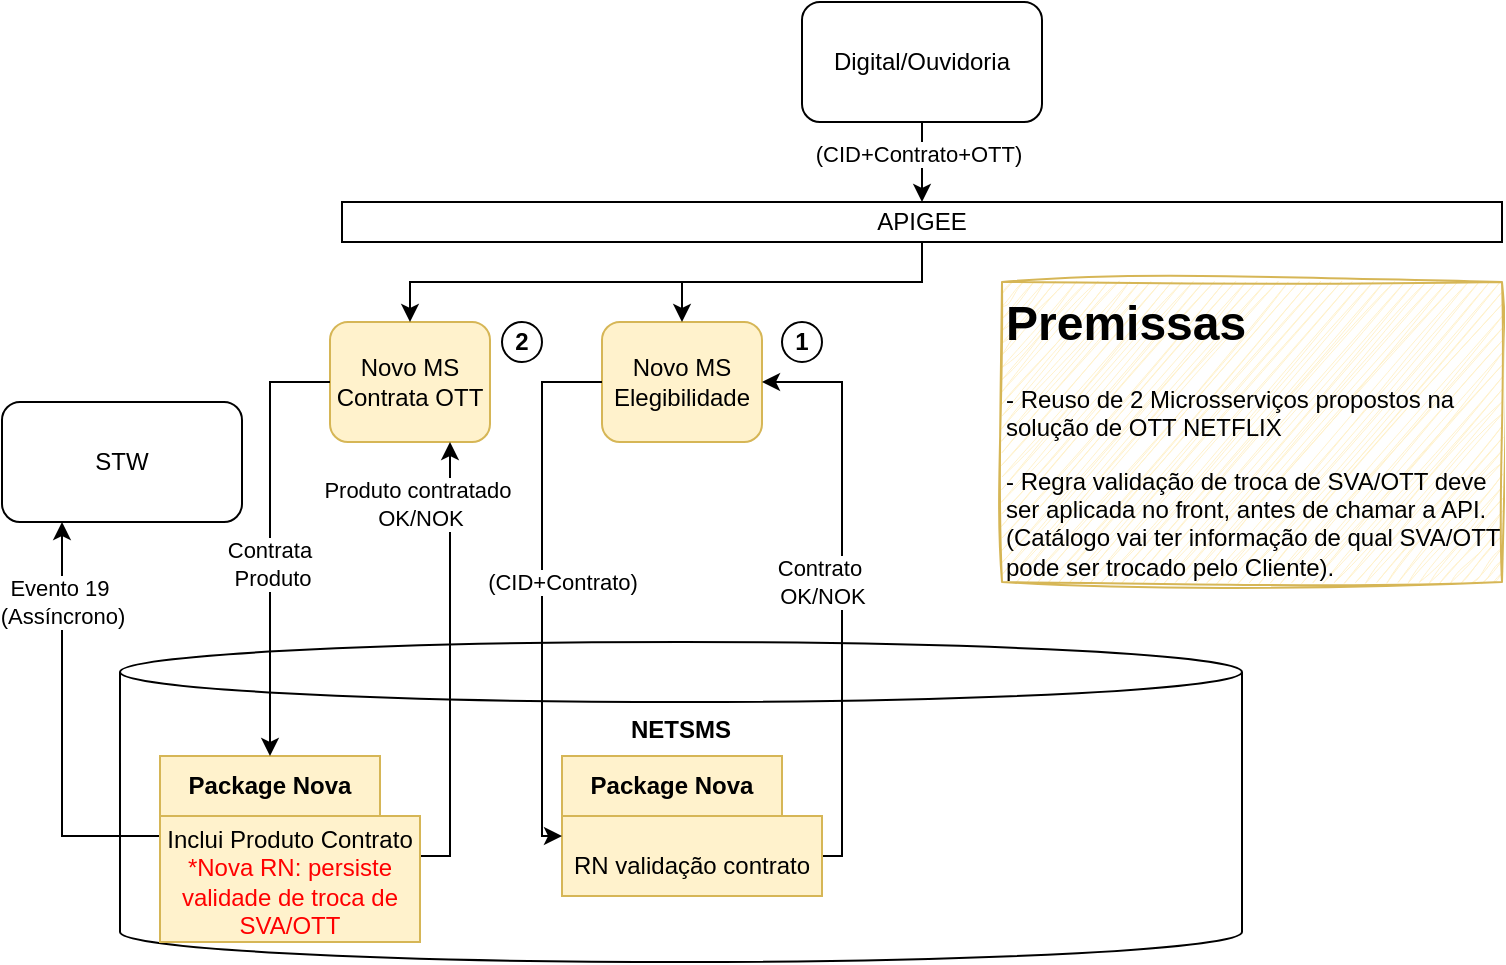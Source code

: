 <mxfile version="27.0.8" pages="5">
  <diagram name="Bundle Flexível" id="kXkVYsWf9OJHEGPrg3_8">
    <mxGraphModel dx="1050" dy="522" grid="1" gridSize="10" guides="1" tooltips="1" connect="1" arrows="1" fold="1" page="1" pageScale="1" pageWidth="827" pageHeight="1169" math="0" shadow="0">
      <root>
        <mxCell id="0" />
        <mxCell id="1" parent="0" />
        <mxCell id="wwhrSut1Y8ac9y-j0grS-16" style="edgeStyle=orthogonalEdgeStyle;rounded=0;orthogonalLoop=1;jettySize=auto;html=1;entryX=0.5;entryY=0;entryDx=0;entryDy=0;" parent="1" source="wwhrSut1Y8ac9y-j0grS-4" target="wwhrSut1Y8ac9y-j0grS-15" edge="1">
          <mxGeometry relative="1" as="geometry" />
        </mxCell>
        <mxCell id="vX29ukWN0PYe6CE-qSUL-2" value="(CID+Contrato+OTT)" style="edgeLabel;html=1;align=center;verticalAlign=middle;resizable=0;points=[];" parent="wwhrSut1Y8ac9y-j0grS-16" vertex="1" connectable="0">
          <mxGeometry x="-0.21" y="-2" relative="1" as="geometry">
            <mxPoint as="offset" />
          </mxGeometry>
        </mxCell>
        <mxCell id="wwhrSut1Y8ac9y-j0grS-4" value="Digital/Ouvidoria" style="rounded=1;whiteSpace=wrap;html=1;" parent="1" vertex="1">
          <mxGeometry x="420" y="20" width="120" height="60" as="geometry" />
        </mxCell>
        <mxCell id="wwhrSut1Y8ac9y-j0grS-10" value="Novo MS Contrata OTT" style="rounded=1;whiteSpace=wrap;html=1;fillColor=#fff2cc;strokeColor=#d6b656;" parent="1" vertex="1">
          <mxGeometry x="184" y="180" width="80" height="60" as="geometry" />
        </mxCell>
        <mxCell id="wwhrSut1Y8ac9y-j0grS-11" value="Novo MS Elegibilidade" style="rounded=1;whiteSpace=wrap;html=1;fillColor=#fff2cc;strokeColor=#d6b656;" parent="1" vertex="1">
          <mxGeometry x="320" y="180" width="80" height="60" as="geometry" />
        </mxCell>
        <mxCell id="wwhrSut1Y8ac9y-j0grS-17" style="edgeStyle=orthogonalEdgeStyle;rounded=0;orthogonalLoop=1;jettySize=auto;html=1;entryX=0.5;entryY=0;entryDx=0;entryDy=0;" parent="1" source="wwhrSut1Y8ac9y-j0grS-15" target="wwhrSut1Y8ac9y-j0grS-10" edge="1">
          <mxGeometry relative="1" as="geometry" />
        </mxCell>
        <mxCell id="wwhrSut1Y8ac9y-j0grS-18" style="edgeStyle=orthogonalEdgeStyle;rounded=0;orthogonalLoop=1;jettySize=auto;html=1;entryX=0.5;entryY=0;entryDx=0;entryDy=0;" parent="1" source="wwhrSut1Y8ac9y-j0grS-15" target="wwhrSut1Y8ac9y-j0grS-11" edge="1">
          <mxGeometry relative="1" as="geometry" />
        </mxCell>
        <mxCell id="wwhrSut1Y8ac9y-j0grS-15" value="APIGEE" style="rounded=0;whiteSpace=wrap;html=1;" parent="1" vertex="1">
          <mxGeometry x="190" y="120" width="580" height="20" as="geometry" />
        </mxCell>
        <mxCell id="wwhrSut1Y8ac9y-j0grS-21" value="&lt;b&gt;NETSMS&lt;/b&gt;" style="shape=cylinder3;whiteSpace=wrap;html=1;boundedLbl=1;backgroundOutline=1;size=15;align=center;verticalAlign=top;" parent="1" vertex="1">
          <mxGeometry x="79" y="340" width="561" height="160" as="geometry" />
        </mxCell>
        <mxCell id="wwhrSut1Y8ac9y-j0grS-29" style="edgeStyle=orthogonalEdgeStyle;rounded=0;orthogonalLoop=1;jettySize=auto;html=1;entryX=0.25;entryY=1;entryDx=0;entryDy=0;exitX=0;exitY=0;exitDx=0;exitDy=40;exitPerimeter=0;" parent="1" source="wwhrSut1Y8ac9y-j0grS-22" target="wwhrSut1Y8ac9y-j0grS-28" edge="1">
          <mxGeometry relative="1" as="geometry" />
        </mxCell>
        <mxCell id="wwhrSut1Y8ac9y-j0grS-30" value="Evento 19&amp;nbsp;&lt;div&gt;(Assíncrono)&lt;/div&gt;" style="edgeLabel;html=1;align=center;verticalAlign=middle;resizable=0;points=[];" parent="wwhrSut1Y8ac9y-j0grS-29" vertex="1" connectable="0">
          <mxGeometry x="0.159" relative="1" as="geometry">
            <mxPoint y="-47" as="offset" />
          </mxGeometry>
        </mxCell>
        <mxCell id="wwhrSut1Y8ac9y-j0grS-33" style="edgeStyle=orthogonalEdgeStyle;rounded=0;orthogonalLoop=1;jettySize=auto;html=1;entryX=0.75;entryY=1;entryDx=0;entryDy=0;exitX=0;exitY=0;exitDx=130;exitDy=50;exitPerimeter=0;" parent="1" source="wwhrSut1Y8ac9y-j0grS-22" target="wwhrSut1Y8ac9y-j0grS-10" edge="1">
          <mxGeometry relative="1" as="geometry">
            <Array as="points">
              <mxPoint x="244" y="447" />
            </Array>
          </mxGeometry>
        </mxCell>
        <mxCell id="wwhrSut1Y8ac9y-j0grS-34" value="Produto contratado&amp;nbsp;&lt;div&gt;OK/NOK&lt;/div&gt;" style="edgeLabel;html=1;align=center;verticalAlign=middle;resizable=0;points=[];" parent="wwhrSut1Y8ac9y-j0grS-33" vertex="1" connectable="0">
          <mxGeometry x="0.581" y="3" relative="1" as="geometry">
            <mxPoint x="-12" y="-16" as="offset" />
          </mxGeometry>
        </mxCell>
        <mxCell id="wwhrSut1Y8ac9y-j0grS-22" value="Package Nova" style="shape=folder;fontStyle=1;tabWidth=110;tabHeight=30;tabPosition=left;html=1;boundedLbl=1;labelInHeader=1;container=1;collapsible=0;whiteSpace=wrap;verticalAlign=middle;fillColor=#fff2cc;strokeColor=#d6b656;" parent="1" vertex="1">
          <mxGeometry x="99" y="397" width="130" height="93" as="geometry" />
        </mxCell>
        <mxCell id="wwhrSut1Y8ac9y-j0grS-23" value="Inclui Produto Contrato&lt;div&gt;&lt;font style=&quot;color: rgb(255, 0, 0);&quot;&gt;*Nova RN: persiste validade de troca de SVA/OTT&lt;/font&gt;&lt;/div&gt;" style="html=1;strokeColor=none;resizeWidth=1;resizeHeight=1;fillColor=none;part=1;connectable=0;allowArrows=0;deletable=0;whiteSpace=wrap;" parent="wwhrSut1Y8ac9y-j0grS-22" vertex="1">
          <mxGeometry width="130" height="65.1" relative="1" as="geometry">
            <mxPoint y="30" as="offset" />
          </mxGeometry>
        </mxCell>
        <mxCell id="wwhrSut1Y8ac9y-j0grS-37" style="edgeStyle=orthogonalEdgeStyle;rounded=0;orthogonalLoop=1;jettySize=auto;html=1;entryX=1;entryY=0.5;entryDx=0;entryDy=0;exitX=0;exitY=0;exitDx=130;exitDy=50;exitPerimeter=0;" parent="1" source="wwhrSut1Y8ac9y-j0grS-24" target="wwhrSut1Y8ac9y-j0grS-11" edge="1">
          <mxGeometry relative="1" as="geometry">
            <Array as="points">
              <mxPoint x="440" y="447" />
              <mxPoint x="440" y="210" />
            </Array>
          </mxGeometry>
        </mxCell>
        <mxCell id="wwhrSut1Y8ac9y-j0grS-38" value="Contrato&amp;nbsp;&lt;div&gt;OK/NOK&lt;/div&gt;" style="edgeLabel;html=1;align=center;verticalAlign=middle;resizable=0;points=[];" parent="wwhrSut1Y8ac9y-j0grS-37" vertex="1" connectable="0">
          <mxGeometry x="0.216" y="2" relative="1" as="geometry">
            <mxPoint x="-8" y="27" as="offset" />
          </mxGeometry>
        </mxCell>
        <mxCell id="wwhrSut1Y8ac9y-j0grS-24" value="Package Nova" style="shape=folder;fontStyle=1;tabWidth=110;tabHeight=30;tabPosition=left;html=1;boundedLbl=1;labelInHeader=1;container=1;collapsible=0;whiteSpace=wrap;verticalAlign=middle;fillColor=#fff2cc;strokeColor=#d6b656;" parent="1" vertex="1">
          <mxGeometry x="300" y="397" width="130" height="70" as="geometry" />
        </mxCell>
        <mxCell id="wwhrSut1Y8ac9y-j0grS-25" value="RN validação contrato" style="html=1;strokeColor=none;resizeWidth=1;resizeHeight=1;fillColor=none;part=1;connectable=0;allowArrows=0;deletable=0;whiteSpace=wrap;" parent="wwhrSut1Y8ac9y-j0grS-24" vertex="1">
          <mxGeometry width="130" height="49" relative="1" as="geometry">
            <mxPoint y="30" as="offset" />
          </mxGeometry>
        </mxCell>
        <mxCell id="wwhrSut1Y8ac9y-j0grS-28" value="STW" style="rounded=1;whiteSpace=wrap;html=1;" parent="1" vertex="1">
          <mxGeometry x="20" y="220" width="120" height="60" as="geometry" />
        </mxCell>
        <mxCell id="wwhrSut1Y8ac9y-j0grS-31" style="edgeStyle=orthogonalEdgeStyle;rounded=0;orthogonalLoop=1;jettySize=auto;html=1;entryX=0;entryY=0;entryDx=55;entryDy=0;entryPerimeter=0;" parent="1" source="wwhrSut1Y8ac9y-j0grS-10" target="wwhrSut1Y8ac9y-j0grS-22" edge="1">
          <mxGeometry relative="1" as="geometry">
            <Array as="points">
              <mxPoint x="154" y="210" />
            </Array>
          </mxGeometry>
        </mxCell>
        <mxCell id="wwhrSut1Y8ac9y-j0grS-32" value="Contrata&amp;nbsp;&lt;div&gt;Produto&lt;/div&gt;" style="edgeLabel;html=1;align=center;verticalAlign=middle;resizable=0;points=[];" parent="wwhrSut1Y8ac9y-j0grS-31" vertex="1" connectable="0">
          <mxGeometry x="-0.011" y="1" relative="1" as="geometry">
            <mxPoint y="13" as="offset" />
          </mxGeometry>
        </mxCell>
        <mxCell id="wwhrSut1Y8ac9y-j0grS-35" style="edgeStyle=orthogonalEdgeStyle;rounded=0;orthogonalLoop=1;jettySize=auto;html=1;exitX=0;exitY=0.5;exitDx=0;exitDy=0;entryX=0;entryY=0;entryDx=0;entryDy=40;entryPerimeter=0;" parent="1" source="wwhrSut1Y8ac9y-j0grS-11" target="wwhrSut1Y8ac9y-j0grS-24" edge="1">
          <mxGeometry relative="1" as="geometry">
            <mxPoint x="360" y="440" as="targetPoint" />
            <Array as="points">
              <mxPoint x="290" y="210" />
              <mxPoint x="290" y="437" />
            </Array>
          </mxGeometry>
        </mxCell>
        <mxCell id="wwhrSut1Y8ac9y-j0grS-36" value="&lt;div&gt;(CID+Contrato)&lt;/div&gt;" style="edgeLabel;html=1;align=center;verticalAlign=middle;resizable=0;points=[];" parent="wwhrSut1Y8ac9y-j0grS-35" vertex="1" connectable="0">
          <mxGeometry x="-0.005" y="5" relative="1" as="geometry">
            <mxPoint x="5" y="-3" as="offset" />
          </mxGeometry>
        </mxCell>
        <mxCell id="wwhrSut1Y8ac9y-j0grS-51" value="1" style="ellipse;whiteSpace=wrap;html=1;aspect=fixed;fontStyle=1" parent="1" vertex="1">
          <mxGeometry x="410" y="180" width="20" height="20" as="geometry" />
        </mxCell>
        <mxCell id="wwhrSut1Y8ac9y-j0grS-53" value="2" style="ellipse;whiteSpace=wrap;html=1;aspect=fixed;fontStyle=1" parent="1" vertex="1">
          <mxGeometry x="270" y="180" width="20" height="20" as="geometry" />
        </mxCell>
        <mxCell id="vX29ukWN0PYe6CE-qSUL-1" value="&lt;h1 style=&quot;margin-top: 0px;&quot;&gt;Premissas&lt;/h1&gt;&lt;p&gt;- Reuso de 2 Microsserviços propostos na solução de OTT NETFLIX&lt;/p&gt;&lt;p&gt;- Regra validação de troca de SVA/OTT deve ser aplicada no front, antes de chamar a API.(Catálogo vai ter informação de qual SVA/OTT pode ser trocado pelo Cliente).&lt;/p&gt;" style="text;html=1;whiteSpace=wrap;overflow=hidden;rounded=0;strokeColor=#d6b656;fillColor=#fff2cc;sketch=1;curveFitting=1;jiggle=2;" parent="1" vertex="1">
          <mxGeometry x="520" y="160" width="250" height="150" as="geometry" />
        </mxCell>
      </root>
    </mxGraphModel>
  </diagram>
  <diagram id="VxzHsnYchzPlDSUpDS2J" name="v2">
    <mxGraphModel dx="1050" dy="522" grid="1" gridSize="10" guides="1" tooltips="1" connect="1" arrows="1" fold="1" page="1" pageScale="1" pageWidth="827" pageHeight="1169" math="0" shadow="0">
      <root>
        <mxCell id="0" />
        <mxCell id="1" parent="0" />
        <mxCell id="4kUn2K6fRLzkgsQiHmRe-1" style="edgeStyle=orthogonalEdgeStyle;rounded=0;orthogonalLoop=1;jettySize=auto;html=1;entryX=0.5;entryY=0;entryDx=0;entryDy=0;" edge="1" parent="1" source="4kUn2K6fRLzkgsQiHmRe-3" target="4kUn2K6fRLzkgsQiHmRe-8">
          <mxGeometry relative="1" as="geometry" />
        </mxCell>
        <mxCell id="4kUn2K6fRLzkgsQiHmRe-2" value="payload nova API&amp;nbsp;&lt;div&gt;Venda Base Solar&lt;/div&gt;" style="edgeLabel;html=1;align=center;verticalAlign=middle;resizable=0;points=[];" vertex="1" connectable="0" parent="4kUn2K6fRLzkgsQiHmRe-1">
          <mxGeometry x="-0.21" y="-2" relative="1" as="geometry">
            <mxPoint as="offset" />
          </mxGeometry>
        </mxCell>
        <mxCell id="4kUn2K6fRLzkgsQiHmRe-3" value="OM (SOLAR)" style="rounded=1;whiteSpace=wrap;html=1;" vertex="1" parent="1">
          <mxGeometry x="354" y="20" width="120" height="60" as="geometry" />
        </mxCell>
        <mxCell id="4kUn2K6fRLzkgsQiHmRe-5" value="MS VENDA BASE SOLAR" style="rounded=1;whiteSpace=wrap;html=1;fillColor=#fff2cc;strokeColor=#d6b656;" vertex="1" parent="1">
          <mxGeometry x="374" y="180" width="80" height="60" as="geometry" />
        </mxCell>
        <mxCell id="4kUn2K6fRLzkgsQiHmRe-7" style="edgeStyle=orthogonalEdgeStyle;rounded=0;orthogonalLoop=1;jettySize=auto;html=1;entryX=0.5;entryY=0;entryDx=0;entryDy=0;" edge="1" parent="1" source="4kUn2K6fRLzkgsQiHmRe-8" target="4kUn2K6fRLzkgsQiHmRe-5">
          <mxGeometry relative="1" as="geometry" />
        </mxCell>
        <mxCell id="4kUn2K6fRLzkgsQiHmRe-8" value="APIGEE" style="rounded=0;whiteSpace=wrap;html=1;" vertex="1" parent="1">
          <mxGeometry x="359" y="140" width="110" height="20" as="geometry" />
        </mxCell>
        <mxCell id="4kUn2K6fRLzkgsQiHmRe-32" style="edgeStyle=orthogonalEdgeStyle;rounded=0;orthogonalLoop=1;jettySize=auto;html=1;entryX=0.5;entryY=1;entryDx=0;entryDy=0;exitX=0.657;exitY=-0.008;exitDx=0;exitDy=0;exitPerimeter=0;" edge="1" parent="1" source="4kUn2K6fRLzkgsQiHmRe-9" target="4kUn2K6fRLzkgsQiHmRe-5">
          <mxGeometry relative="1" as="geometry" />
        </mxCell>
        <mxCell id="4kUn2K6fRLzkgsQiHmRe-33" value="Confirmação/Erro" style="edgeLabel;html=1;align=center;verticalAlign=middle;resizable=0;points=[];" vertex="1" connectable="0" parent="4kUn2K6fRLzkgsQiHmRe-32">
          <mxGeometry x="-0.232" y="2" relative="1" as="geometry">
            <mxPoint x="-19" y="22" as="offset" />
          </mxGeometry>
        </mxCell>
        <mxCell id="4kUn2K6fRLzkgsQiHmRe-9" value="&lt;b&gt;NETSMS (7 bases)&lt;/b&gt;" style="shape=cylinder3;whiteSpace=wrap;html=1;boundedLbl=1;backgroundOutline=1;size=15;align=center;verticalAlign=top;" vertex="1" parent="1">
          <mxGeometry x="50" y="320" width="440" height="80" as="geometry" />
        </mxCell>
        <mxCell id="4kUn2K6fRLzkgsQiHmRe-27" value="&lt;h1 style=&quot;margin-top: 0px;&quot;&gt;Premissas&lt;/h1&gt;&lt;p&gt;- Alteração somente em jornada Venda base Solar (Reuso de API Venda Base);&lt;/p&gt;&lt;p&gt;- OM terá regra de quais SVAs/OTTs podem ser substituídos;&lt;/p&gt;&lt;p&gt;- API deve persistir essa substituição numa matriz (nova tabela) do FEPP replicada na base NETSMS;&lt;/p&gt;&lt;p&gt;- Registrar alteração/substituição nas ocorrências do contrato;&lt;/p&gt;&lt;p&gt;- Avaliar necessidade de nova solic STW;&lt;/p&gt;&lt;p&gt;- Avaliar impactos em JOBs, consultas, proc, etc, que utilizam estrutura de produto SVA/OTT;&lt;/p&gt;&lt;p&gt;&lt;br&gt;&lt;/p&gt;" style="text;html=1;whiteSpace=wrap;overflow=hidden;rounded=0;strokeColor=#d6b656;fillColor=#fff2cc;sketch=1;curveFitting=1;jiggle=2;" vertex="1" parent="1">
          <mxGeometry x="510" y="30" width="310" height="290" as="geometry" />
        </mxCell>
        <mxCell id="4kUn2K6fRLzkgsQiHmRe-29" style="edgeStyle=orthogonalEdgeStyle;rounded=0;orthogonalLoop=1;jettySize=auto;html=1;entryX=0;entryY=0.5;entryDx=0;entryDy=0;" edge="1" parent="1" source="4kUn2K6fRLzkgsQiHmRe-28" target="4kUn2K6fRLzkgsQiHmRe-3">
          <mxGeometry relative="1" as="geometry" />
        </mxCell>
        <mxCell id="4kUn2K6fRLzkgsQiHmRe-28" value="Ouvidoria, Claro Store, outros" style="rounded=1;whiteSpace=wrap;html=1;" vertex="1" parent="1">
          <mxGeometry x="20" y="20" width="120" height="60" as="geometry" />
        </mxCell>
        <mxCell id="4kUn2K6fRLzkgsQiHmRe-30" style="edgeStyle=orthogonalEdgeStyle;rounded=0;orthogonalLoop=1;jettySize=auto;html=1;entryX=0.5;entryY=0;entryDx=0;entryDy=0;entryPerimeter=0;exitX=0;exitY=0.5;exitDx=0;exitDy=0;" edge="1" parent="1" source="4kUn2K6fRLzkgsQiHmRe-5" target="4kUn2K6fRLzkgsQiHmRe-9">
          <mxGeometry relative="1" as="geometry">
            <Array as="points">
              <mxPoint x="270" y="210" />
            </Array>
          </mxGeometry>
        </mxCell>
        <mxCell id="4kUn2K6fRLzkgsQiHmRe-31" value="Substituição de SVA/OTT" style="edgeLabel;html=1;align=center;verticalAlign=middle;resizable=0;points=[];" vertex="1" connectable="0" parent="4kUn2K6fRLzkgsQiHmRe-30">
          <mxGeometry x="0.243" y="-1" relative="1" as="geometry">
            <mxPoint x="21" y="1" as="offset" />
          </mxGeometry>
        </mxCell>
        <mxCell id="4kUn2K6fRLzkgsQiHmRe-35" value="JOBS" style="rounded=1;whiteSpace=wrap;html=1;fillColor=#fff2cc;strokeColor=#d6b656;" vertex="1" parent="1">
          <mxGeometry x="74" y="180" width="80" height="60" as="geometry" />
        </mxCell>
        <mxCell id="4kUn2K6fRLzkgsQiHmRe-36" style="edgeStyle=orthogonalEdgeStyle;rounded=0;orthogonalLoop=1;jettySize=auto;html=1;entryX=0.145;entryY=0;entryDx=0;entryDy=4.35;entryPerimeter=0;" edge="1" parent="1" source="4kUn2K6fRLzkgsQiHmRe-35" target="4kUn2K6fRLzkgsQiHmRe-9">
          <mxGeometry relative="1" as="geometry" />
        </mxCell>
      </root>
    </mxGraphModel>
  </diagram>
  <diagram name="v3" id="MrKG-tj15-6Qd36PAzrx">
    <mxGraphModel dx="954" dy="558" grid="1" gridSize="10" guides="1" tooltips="1" connect="1" arrows="1" fold="1" page="1" pageScale="1" pageWidth="827" pageHeight="1169" math="0" shadow="0">
      <root>
        <mxCell id="fxaZkKc_FLbqbJG7Qa_j-0" />
        <mxCell id="fxaZkKc_FLbqbJG7Qa_j-1" parent="fxaZkKc_FLbqbJG7Qa_j-0" />
        <mxCell id="fxaZkKc_FLbqbJG7Qa_j-2" style="edgeStyle=orthogonalEdgeStyle;rounded=0;orthogonalLoop=1;jettySize=auto;html=1;entryX=0;entryY=0.5;entryDx=0;entryDy=0;" edge="1" parent="fxaZkKc_FLbqbJG7Qa_j-1" source="fxaZkKc_FLbqbJG7Qa_j-4" target="AZNtR-9y9gJ_iq3rFAVb-1">
          <mxGeometry relative="1" as="geometry">
            <mxPoint x="414" y="140" as="targetPoint" />
          </mxGeometry>
        </mxCell>
        <mxCell id="fxaZkKc_FLbqbJG7Qa_j-4" value="OM (SOLAR)" style="rounded=1;whiteSpace=wrap;html=1;" vertex="1" parent="fxaZkKc_FLbqbJG7Qa_j-1">
          <mxGeometry x="190" y="20" width="120" height="60" as="geometry" />
        </mxCell>
        <mxCell id="AZNtR-9y9gJ_iq3rFAVb-6" style="edgeStyle=orthogonalEdgeStyle;rounded=0;orthogonalLoop=1;jettySize=auto;html=1;entryX=0;entryY=0.5;entryDx=0;entryDy=0;" edge="1" parent="fxaZkKc_FLbqbJG7Qa_j-1" source="fxaZkKc_FLbqbJG7Qa_j-5" target="AZNtR-9y9gJ_iq3rFAVb-4">
          <mxGeometry relative="1" as="geometry" />
        </mxCell>
        <mxCell id="AZNtR-9y9gJ_iq3rFAVb-8" value="Venda Base&lt;div&gt;AS-IS&lt;/div&gt;" style="edgeLabel;html=1;align=center;verticalAlign=middle;resizable=0;points=[];" vertex="1" connectable="0" parent="AZNtR-9y9gJ_iq3rFAVb-6">
          <mxGeometry x="-0.073" y="-3" relative="1" as="geometry">
            <mxPoint as="offset" />
          </mxGeometry>
        </mxCell>
        <mxCell id="AZNtR-9y9gJ_iq3rFAVb-29" style="edgeStyle=orthogonalEdgeStyle;rounded=0;orthogonalLoop=1;jettySize=auto;html=1;" edge="1" parent="fxaZkKc_FLbqbJG7Qa_j-1" source="fxaZkKc_FLbqbJG7Qa_j-5" target="AZNtR-9y9gJ_iq3rFAVb-18">
          <mxGeometry relative="1" as="geometry">
            <Array as="points">
              <mxPoint x="590" y="100" />
              <mxPoint x="400" y="100" />
            </Array>
          </mxGeometry>
        </mxCell>
        <mxCell id="AZNtR-9y9gJ_iq3rFAVb-30" value="Adesão+Cancelamento&amp;nbsp;&lt;div&gt;SVA/OTT&lt;/div&gt;" style="edgeLabel;html=1;align=center;verticalAlign=middle;resizable=0;points=[];" vertex="1" connectable="0" parent="AZNtR-9y9gJ_iq3rFAVb-29">
          <mxGeometry x="-0.157" relative="1" as="geometry">
            <mxPoint as="offset" />
          </mxGeometry>
        </mxCell>
        <mxCell id="fxaZkKc_FLbqbJG7Qa_j-5" value="MS VENDA BASE SOLAR" style="rounded=1;whiteSpace=wrap;html=1;fillColor=#fff2cc;strokeColor=#d6b656;" vertex="1" parent="fxaZkKc_FLbqbJG7Qa_j-1">
          <mxGeometry x="530" y="20" width="120" height="60" as="geometry" />
        </mxCell>
        <mxCell id="fxaZkKc_FLbqbJG7Qa_j-10" value="&lt;b&gt;NETSMS (7 bases)&lt;/b&gt;" style="shape=cylinder3;whiteSpace=wrap;html=1;boundedLbl=1;backgroundOutline=1;size=15;align=center;verticalAlign=top;" vertex="1" parent="fxaZkKc_FLbqbJG7Qa_j-1">
          <mxGeometry x="300" y="450" width="200" height="110" as="geometry" />
        </mxCell>
        <mxCell id="fxaZkKc_FLbqbJG7Qa_j-12" style="edgeStyle=orthogonalEdgeStyle;rounded=0;orthogonalLoop=1;jettySize=auto;html=1;entryX=0;entryY=0.5;entryDx=0;entryDy=0;" edge="1" parent="fxaZkKc_FLbqbJG7Qa_j-1" source="fxaZkKc_FLbqbJG7Qa_j-13" target="fxaZkKc_FLbqbJG7Qa_j-4">
          <mxGeometry relative="1" as="geometry" />
        </mxCell>
        <mxCell id="fxaZkKc_FLbqbJG7Qa_j-13" value="Ouvidoria, Claro Store, outros" style="rounded=1;whiteSpace=wrap;html=1;" vertex="1" parent="fxaZkKc_FLbqbJG7Qa_j-1">
          <mxGeometry x="20" y="20" width="120" height="60" as="geometry" />
        </mxCell>
        <mxCell id="AZNtR-9y9gJ_iq3rFAVb-47" style="edgeStyle=orthogonalEdgeStyle;rounded=0;orthogonalLoop=1;jettySize=auto;html=1;" edge="1" parent="fxaZkKc_FLbqbJG7Qa_j-1" source="fxaZkKc_FLbqbJG7Qa_j-16" target="fxaZkKc_FLbqbJG7Qa_j-10">
          <mxGeometry relative="1" as="geometry" />
        </mxCell>
        <mxCell id="fxaZkKc_FLbqbJG7Qa_j-16" value="JOBS" style="rounded=1;whiteSpace=wrap;html=1;fillColor=#fff2cc;strokeColor=#d6b656;" vertex="1" parent="fxaZkKc_FLbqbJG7Qa_j-1">
          <mxGeometry x="40" y="475" width="80" height="60" as="geometry" />
        </mxCell>
        <mxCell id="AZNtR-9y9gJ_iq3rFAVb-2" style="edgeStyle=orthogonalEdgeStyle;rounded=0;orthogonalLoop=1;jettySize=auto;html=1;entryX=0;entryY=0.5;entryDx=0;entryDy=0;" edge="1" parent="fxaZkKc_FLbqbJG7Qa_j-1" source="AZNtR-9y9gJ_iq3rFAVb-1" target="fxaZkKc_FLbqbJG7Qa_j-5">
          <mxGeometry relative="1" as="geometry" />
        </mxCell>
        <mxCell id="AZNtR-9y9gJ_iq3rFAVb-1" value="API VENDA BASE (Apigee)" style="rounded=1;whiteSpace=wrap;html=1;" vertex="1" parent="fxaZkKc_FLbqbJG7Qa_j-1">
          <mxGeometry x="370" y="20" width="120" height="60" as="geometry" />
        </mxCell>
        <mxCell id="AZNtR-9y9gJ_iq3rFAVb-4" value="" style="ellipse;whiteSpace=wrap;html=1;aspect=fixed;shadow=0;fillColor=#000000;" vertex="1" parent="fxaZkKc_FLbqbJG7Qa_j-1">
          <mxGeometry x="760" y="40" width="20" height="20" as="geometry" />
        </mxCell>
        <mxCell id="AZNtR-9y9gJ_iq3rFAVb-13" style="edgeStyle=orthogonalEdgeStyle;rounded=0;orthogonalLoop=1;jettySize=auto;html=1;entryX=0.5;entryY=0;entryDx=0;entryDy=0;" edge="1" parent="fxaZkKc_FLbqbJG7Qa_j-1" source="AZNtR-9y9gJ_iq3rFAVb-9" target="AZNtR-9y9gJ_iq3rFAVb-12">
          <mxGeometry relative="1" as="geometry">
            <Array as="points">
              <mxPoint x="600" y="300" />
              <mxPoint x="730" y="300" />
            </Array>
          </mxGeometry>
        </mxCell>
        <mxCell id="AZNtR-9y9gJ_iq3rFAVb-14" value="OC" style="edgeLabel;html=1;align=center;verticalAlign=middle;resizable=0;points=[];" vertex="1" connectable="0" parent="AZNtR-9y9gJ_iq3rFAVb-13">
          <mxGeometry x="0.188" relative="1" as="geometry">
            <mxPoint x="15" as="offset" />
          </mxGeometry>
        </mxCell>
        <mxCell id="AZNtR-9y9gJ_iq3rFAVb-15" style="edgeStyle=orthogonalEdgeStyle;rounded=0;orthogonalLoop=1;jettySize=auto;html=1;entryX=0.5;entryY=0;entryDx=0;entryDy=0;" edge="1" parent="fxaZkKc_FLbqbJG7Qa_j-1" source="AZNtR-9y9gJ_iq3rFAVb-9" target="AZNtR-9y9gJ_iq3rFAVb-11">
          <mxGeometry relative="1" as="geometry">
            <Array as="points">
              <mxPoint x="600" y="300" />
              <mxPoint x="470" y="300" />
            </Array>
          </mxGeometry>
        </mxCell>
        <mxCell id="AZNtR-9y9gJ_iq3rFAVb-16" value="SOLIC&amp;nbsp;&lt;div&gt;adesão&lt;/div&gt;" style="edgeLabel;html=1;align=center;verticalAlign=middle;resizable=0;points=[];" vertex="1" connectable="0" parent="AZNtR-9y9gJ_iq3rFAVb-15">
          <mxGeometry x="-0.227" y="2" relative="1" as="geometry">
            <mxPoint x="-42" as="offset" />
          </mxGeometry>
        </mxCell>
        <mxCell id="AZNtR-9y9gJ_iq3rFAVb-32" style="edgeStyle=orthogonalEdgeStyle;rounded=0;orthogonalLoop=1;jettySize=auto;html=1;entryX=0.5;entryY=0;entryDx=0;entryDy=0;" edge="1" parent="fxaZkKc_FLbqbJG7Qa_j-1" source="AZNtR-9y9gJ_iq3rFAVb-9" target="AZNtR-9y9gJ_iq3rFAVb-31">
          <mxGeometry relative="1" as="geometry" />
        </mxCell>
        <mxCell id="AZNtR-9y9gJ_iq3rFAVb-33" value="SOLIC cancelamento" style="edgeLabel;html=1;align=center;verticalAlign=middle;resizable=0;points=[];" vertex="1" connectable="0" parent="AZNtR-9y9gJ_iq3rFAVb-32">
          <mxGeometry x="0.167" y="-2" relative="1" as="geometry">
            <mxPoint as="offset" />
          </mxGeometry>
        </mxCell>
        <mxCell id="AZNtR-9y9gJ_iq3rFAVb-9" value="MS ORCH Customer Order" style="rounded=1;whiteSpace=wrap;html=1;fillColor=#fff2cc;strokeColor=#d6b656;" vertex="1" parent="fxaZkKc_FLbqbJG7Qa_j-1">
          <mxGeometry x="540" y="220" width="120" height="60" as="geometry" />
        </mxCell>
        <mxCell id="AZNtR-9y9gJ_iq3rFAVb-11" value="MS Customer Order" style="rounded=1;whiteSpace=wrap;html=1;fillColor=#fff2cc;strokeColor=#d6b656;" vertex="1" parent="fxaZkKc_FLbqbJG7Qa_j-1">
          <mxGeometry x="410" y="340" width="120" height="60" as="geometry" />
        </mxCell>
        <mxCell id="AZNtR-9y9gJ_iq3rFAVb-12" value="MS ConfigurationOrders" style="rounded=1;whiteSpace=wrap;html=1;" vertex="1" parent="fxaZkKc_FLbqbJG7Qa_j-1">
          <mxGeometry x="670" y="340" width="120" height="60" as="geometry" />
        </mxCell>
        <mxCell id="AZNtR-9y9gJ_iq3rFAVb-17" value="MS CatalogsOfers" style="rounded=1;whiteSpace=wrap;html=1;fillColor=#fff2cc;strokeColor=#d6b656;" vertex="1" parent="fxaZkKc_FLbqbJG7Qa_j-1">
          <mxGeometry x="150" y="220" width="120" height="60" as="geometry" />
        </mxCell>
        <mxCell id="AZNtR-9y9gJ_iq3rFAVb-41" style="edgeStyle=orthogonalEdgeStyle;rounded=0;orthogonalLoop=1;jettySize=auto;html=1;entryX=0.5;entryY=0;entryDx=0;entryDy=0;" edge="1" parent="fxaZkKc_FLbqbJG7Qa_j-1" source="AZNtR-9y9gJ_iq3rFAVb-18" target="AZNtR-9y9gJ_iq3rFAVb-19">
          <mxGeometry relative="1" as="geometry">
            <Array as="points">
              <mxPoint x="400" y="200" />
              <mxPoint x="80" y="200" />
            </Array>
          </mxGeometry>
        </mxCell>
        <mxCell id="AZNtR-9y9gJ_iq3rFAVb-42" style="edgeStyle=orthogonalEdgeStyle;rounded=0;orthogonalLoop=1;jettySize=auto;html=1;entryX=0.5;entryY=0;entryDx=0;entryDy=0;" edge="1" parent="fxaZkKc_FLbqbJG7Qa_j-1" source="AZNtR-9y9gJ_iq3rFAVb-18" target="AZNtR-9y9gJ_iq3rFAVb-17">
          <mxGeometry relative="1" as="geometry">
            <Array as="points">
              <mxPoint x="400" y="200" />
              <mxPoint x="210" y="200" />
            </Array>
          </mxGeometry>
        </mxCell>
        <mxCell id="AZNtR-9y9gJ_iq3rFAVb-43" style="edgeStyle=orthogonalEdgeStyle;rounded=0;orthogonalLoop=1;jettySize=auto;html=1;entryX=0.5;entryY=0;entryDx=0;entryDy=0;" edge="1" parent="fxaZkKc_FLbqbJG7Qa_j-1" source="AZNtR-9y9gJ_iq3rFAVb-18" target="AZNtR-9y9gJ_iq3rFAVb-21">
          <mxGeometry relative="1" as="geometry" />
        </mxCell>
        <mxCell id="AZNtR-9y9gJ_iq3rFAVb-44" style="edgeStyle=orthogonalEdgeStyle;rounded=0;orthogonalLoop=1;jettySize=auto;html=1;entryX=0.5;entryY=0;entryDx=0;entryDy=0;" edge="1" parent="fxaZkKc_FLbqbJG7Qa_j-1" source="AZNtR-9y9gJ_iq3rFAVb-18" target="AZNtR-9y9gJ_iq3rFAVb-22">
          <mxGeometry relative="1" as="geometry" />
        </mxCell>
        <mxCell id="AZNtR-9y9gJ_iq3rFAVb-45" style="edgeStyle=orthogonalEdgeStyle;rounded=0;orthogonalLoop=1;jettySize=auto;html=1;" edge="1" parent="fxaZkKc_FLbqbJG7Qa_j-1" source="AZNtR-9y9gJ_iq3rFAVb-18" target="AZNtR-9y9gJ_iq3rFAVb-9">
          <mxGeometry relative="1" as="geometry">
            <Array as="points">
              <mxPoint x="400" y="200" />
              <mxPoint x="600" y="200" />
            </Array>
          </mxGeometry>
        </mxCell>
        <mxCell id="AZNtR-9y9gJ_iq3rFAVb-46" style="edgeStyle=orthogonalEdgeStyle;rounded=0;orthogonalLoop=1;jettySize=auto;html=1;" edge="1" parent="fxaZkKc_FLbqbJG7Qa_j-1" source="AZNtR-9y9gJ_iq3rFAVb-18" target="AZNtR-9y9gJ_iq3rFAVb-23">
          <mxGeometry relative="1" as="geometry">
            <Array as="points">
              <mxPoint x="400" y="200" />
              <mxPoint x="730" y="200" />
            </Array>
          </mxGeometry>
        </mxCell>
        <mxCell id="AZNtR-9y9gJ_iq3rFAVb-18" value="MS ORCH SalesCustomerOrder" style="rounded=1;whiteSpace=wrap;html=1;fillColor=#fff2cc;strokeColor=#d6b656;" vertex="1" parent="fxaZkKc_FLbqbJG7Qa_j-1">
          <mxGeometry x="340" y="120" width="120" height="60" as="geometry" />
        </mxCell>
        <mxCell id="AZNtR-9y9gJ_iq3rFAVb-19" value="MS Interaction Protocol" style="rounded=1;whiteSpace=wrap;html=1;fillColor=#fff2cc;strokeColor=#d6b656;" vertex="1" parent="fxaZkKc_FLbqbJG7Qa_j-1">
          <mxGeometry x="20" y="220" width="120" height="60" as="geometry" />
        </mxCell>
        <mxCell id="AZNtR-9y9gJ_iq3rFAVb-21" value="MS MarketingSegments" style="rounded=1;whiteSpace=wrap;html=1;fillColor=#fff2cc;strokeColor=#d6b656;" vertex="1" parent="fxaZkKc_FLbqbJG7Qa_j-1">
          <mxGeometry x="280" y="220" width="120" height="60" as="geometry" />
        </mxCell>
        <mxCell id="AZNtR-9y9gJ_iq3rFAVb-37" style="edgeStyle=orthogonalEdgeStyle;rounded=0;orthogonalLoop=1;jettySize=auto;html=1;" edge="1" parent="fxaZkKc_FLbqbJG7Qa_j-1" source="AZNtR-9y9gJ_iq3rFAVb-22" target="fxaZkKc_FLbqbJG7Qa_j-10">
          <mxGeometry relative="1" as="geometry">
            <Array as="points">
              <mxPoint x="470" y="290" />
              <mxPoint x="400" y="290" />
            </Array>
          </mxGeometry>
        </mxCell>
        <mxCell id="AZNtR-9y9gJ_iq3rFAVb-22" value="MS NetworkAccessPoint" style="rounded=1;whiteSpace=wrap;html=1;fillColor=#fff2cc;strokeColor=#d6b656;" vertex="1" parent="fxaZkKc_FLbqbJG7Qa_j-1">
          <mxGeometry x="410" y="220" width="120" height="60" as="geometry" />
        </mxCell>
        <mxCell id="AZNtR-9y9gJ_iq3rFAVb-23" value="MS MarketStatistics" style="rounded=1;whiteSpace=wrap;html=1;fillColor=#fff2cc;strokeColor=#d6b656;" vertex="1" parent="fxaZkKc_FLbqbJG7Qa_j-1">
          <mxGeometry x="670" y="220" width="120" height="60" as="geometry" />
        </mxCell>
        <mxCell id="AZNtR-9y9gJ_iq3rFAVb-31" value="&lt;font style=&quot;color: rgb(255, 51, 51);&quot;&gt;MS Cancelamento&lt;/font&gt;" style="rounded=1;whiteSpace=wrap;html=1;fillColor=#fff2cc;strokeColor=#FF3333;labelBorderColor=none;" vertex="1" parent="fxaZkKc_FLbqbJG7Qa_j-1">
          <mxGeometry x="540" y="340" width="120" height="60" as="geometry" />
        </mxCell>
        <mxCell id="AZNtR-9y9gJ_iq3rFAVb-34" style="edgeStyle=orthogonalEdgeStyle;rounded=0;orthogonalLoop=1;jettySize=auto;html=1;entryX=0.5;entryY=0;entryDx=0;entryDy=0;entryPerimeter=0;" edge="1" parent="fxaZkKc_FLbqbJG7Qa_j-1" source="AZNtR-9y9gJ_iq3rFAVb-19" target="fxaZkKc_FLbqbJG7Qa_j-10">
          <mxGeometry relative="1" as="geometry">
            <Array as="points">
              <mxPoint x="80" y="420" />
              <mxPoint x="400" y="420" />
            </Array>
          </mxGeometry>
        </mxCell>
        <mxCell id="AZNtR-9y9gJ_iq3rFAVb-35" style="edgeStyle=orthogonalEdgeStyle;rounded=0;orthogonalLoop=1;jettySize=auto;html=1;entryX=0.5;entryY=0;entryDx=0;entryDy=0;entryPerimeter=0;" edge="1" parent="fxaZkKc_FLbqbJG7Qa_j-1" source="AZNtR-9y9gJ_iq3rFAVb-17" target="fxaZkKc_FLbqbJG7Qa_j-10">
          <mxGeometry relative="1" as="geometry">
            <Array as="points">
              <mxPoint x="210" y="420" />
              <mxPoint x="400" y="420" />
            </Array>
          </mxGeometry>
        </mxCell>
        <mxCell id="AZNtR-9y9gJ_iq3rFAVb-36" style="edgeStyle=orthogonalEdgeStyle;rounded=0;orthogonalLoop=1;jettySize=auto;html=1;entryX=0.5;entryY=0;entryDx=0;entryDy=0;entryPerimeter=0;" edge="1" parent="fxaZkKc_FLbqbJG7Qa_j-1" source="AZNtR-9y9gJ_iq3rFAVb-21" target="fxaZkKc_FLbqbJG7Qa_j-10">
          <mxGeometry relative="1" as="geometry">
            <Array as="points">
              <mxPoint x="340" y="420" />
              <mxPoint x="400" y="420" />
            </Array>
          </mxGeometry>
        </mxCell>
        <mxCell id="AZNtR-9y9gJ_iq3rFAVb-38" style="edgeStyle=orthogonalEdgeStyle;rounded=0;orthogonalLoop=1;jettySize=auto;html=1;entryX=0.5;entryY=0;entryDx=0;entryDy=0;entryPerimeter=0;" edge="1" parent="fxaZkKc_FLbqbJG7Qa_j-1" source="AZNtR-9y9gJ_iq3rFAVb-11" target="fxaZkKc_FLbqbJG7Qa_j-10">
          <mxGeometry relative="1" as="geometry">
            <Array as="points">
              <mxPoint x="470" y="420" />
              <mxPoint x="400" y="420" />
            </Array>
          </mxGeometry>
        </mxCell>
        <mxCell id="AZNtR-9y9gJ_iq3rFAVb-39" style="edgeStyle=orthogonalEdgeStyle;rounded=0;orthogonalLoop=1;jettySize=auto;html=1;entryX=0.5;entryY=0;entryDx=0;entryDy=0;entryPerimeter=0;" edge="1" parent="fxaZkKc_FLbqbJG7Qa_j-1" source="AZNtR-9y9gJ_iq3rFAVb-31" target="fxaZkKc_FLbqbJG7Qa_j-10">
          <mxGeometry relative="1" as="geometry">
            <Array as="points">
              <mxPoint x="600" y="420" />
              <mxPoint x="400" y="420" />
            </Array>
          </mxGeometry>
        </mxCell>
        <mxCell id="AZNtR-9y9gJ_iq3rFAVb-40" style="edgeStyle=orthogonalEdgeStyle;rounded=0;orthogonalLoop=1;jettySize=auto;html=1;entryX=0.5;entryY=0;entryDx=0;entryDy=0;entryPerimeter=0;" edge="1" parent="fxaZkKc_FLbqbJG7Qa_j-1" source="AZNtR-9y9gJ_iq3rFAVb-12" target="fxaZkKc_FLbqbJG7Qa_j-10">
          <mxGeometry relative="1" as="geometry">
            <Array as="points">
              <mxPoint x="730" y="420" />
              <mxPoint x="400" y="420" />
            </Array>
          </mxGeometry>
        </mxCell>
      </root>
    </mxGraphModel>
  </diagram>
  <diagram name="v4" id="jdhc5VGUEVViBUf0QCX6">
    <mxGraphModel dx="1281" dy="527" grid="1" gridSize="10" guides="1" tooltips="1" connect="1" arrows="1" fold="1" page="1" pageScale="1" pageWidth="827" pageHeight="1169" math="0" shadow="0">
      <root>
        <mxCell id="55Ri1quI2qp2pA3ybZK6-0" />
        <mxCell id="55Ri1quI2qp2pA3ybZK6-1" parent="55Ri1quI2qp2pA3ybZK6-0" />
        <mxCell id="Tn2fzim8hyOtY1Cur62b-0" value="MS Matriz de Substituição" style="rounded=1;whiteSpace=wrap;html=1;" vertex="1" parent="55Ri1quI2qp2pA3ybZK6-1">
          <mxGeometry x="70" y="170" width="120" height="60" as="geometry" />
        </mxCell>
        <mxCell id="Tn2fzim8hyOtY1Cur62b-1" value="Cliente" style="shape=umlActor;verticalLabelPosition=bottom;verticalAlign=top;html=1;outlineConnect=0;" vertex="1" parent="55Ri1quI2qp2pA3ybZK6-1">
          <mxGeometry x="40" y="30" width="30" height="60" as="geometry" />
        </mxCell>
      </root>
    </mxGraphModel>
  </diagram>
  <diagram name="Estrutura de produtos" id="-EVW5rOapGBiyRQt8Cfb">
    <mxGraphModel dx="1050" dy="522" grid="1" gridSize="10" guides="1" tooltips="1" connect="1" arrows="1" fold="1" page="1" pageScale="1" pageWidth="827" pageHeight="1169" math="0" shadow="0">
      <root>
        <mxCell id="Aan4vw2K8Wj1uO4sk84N-0" />
        <mxCell id="Aan4vw2K8Wj1uO4sk84N-1" parent="Aan4vw2K8Wj1uO4sk84N-0" />
        <mxCell id="9hEXAgjlc97LaG0PaVdf-0" value="COMBO SVA" style="swimlane;fontStyle=0;childLayout=stackLayout;horizontal=1;startSize=30;horizontalStack=0;resizeParent=1;resizeParentMax=0;resizeLast=0;collapsible=1;marginBottom=0;whiteSpace=wrap;html=1;" vertex="1" parent="Aan4vw2K8Wj1uO4sk84N-1">
          <mxGeometry x="20" y="40" width="140" height="150" as="geometry" />
        </mxCell>
        <mxCell id="9hEXAgjlc97LaG0PaVdf-1" value="ID Perfil Cliente" style="text;strokeColor=none;fillColor=none;align=left;verticalAlign=middle;spacingLeft=4;spacingRight=4;overflow=hidden;points=[[0,0.5],[1,0.5]];portConstraint=eastwest;rotatable=0;whiteSpace=wrap;html=1;" vertex="1" parent="9hEXAgjlc97LaG0PaVdf-0">
          <mxGeometry y="30" width="140" height="30" as="geometry" />
        </mxCell>
        <mxCell id="9hEXAgjlc97LaG0PaVdf-2" value="ID&amp;nbsp;&lt;span style=&quot;background-color: initial;&quot;&gt;Prod Principal&lt;/span&gt;" style="text;strokeColor=none;fillColor=none;align=left;verticalAlign=middle;spacingLeft=4;spacingRight=4;overflow=hidden;points=[[0,0.5],[1,0.5]];portConstraint=eastwest;rotatable=0;whiteSpace=wrap;html=1;" vertex="1" parent="9hEXAgjlc97LaG0PaVdf-0">
          <mxGeometry y="60" width="140" height="30" as="geometry" />
        </mxCell>
        <mxCell id="9hEXAgjlc97LaG0PaVdf-3" value="ID Prod SVA" style="text;strokeColor=none;fillColor=none;align=left;verticalAlign=middle;spacingLeft=4;spacingRight=4;overflow=hidden;points=[[0,0.5],[1,0.5]];portConstraint=eastwest;rotatable=0;whiteSpace=wrap;html=1;" vertex="1" parent="9hEXAgjlc97LaG0PaVdf-0">
          <mxGeometry y="90" width="140" height="30" as="geometry" />
        </mxCell>
        <mxCell id="9hEXAgjlc97LaG0PaVdf-4" value="Flags Controle" style="text;strokeColor=none;fillColor=none;align=left;verticalAlign=middle;spacingLeft=4;spacingRight=4;overflow=hidden;points=[[0,0.5],[1,0.5]];portConstraint=eastwest;rotatable=0;whiteSpace=wrap;html=1;" vertex="1" parent="9hEXAgjlc97LaG0PaVdf-0">
          <mxGeometry y="120" width="140" height="30" as="geometry" />
        </mxCell>
        <mxCell id="9hEXAgjlc97LaG0PaVdf-5" value="SN_PRODUTO" style="swimlane;fontStyle=0;childLayout=stackLayout;horizontal=1;startSize=30;horizontalStack=0;resizeParent=1;resizeParentMax=0;resizeLast=0;collapsible=1;marginBottom=0;whiteSpace=wrap;html=1;" vertex="1" parent="Aan4vw2K8Wj1uO4sk84N-1">
          <mxGeometry x="180" y="40" width="140" height="210" as="geometry" />
        </mxCell>
        <mxCell id="9hEXAgjlc97LaG0PaVdf-6" value="ID Produto" style="text;strokeColor=none;fillColor=none;align=left;verticalAlign=middle;spacingLeft=4;spacingRight=4;overflow=hidden;points=[[0,0.5],[1,0.5]];portConstraint=eastwest;rotatable=0;whiteSpace=wrap;html=1;" vertex="1" parent="9hEXAgjlc97LaG0PaVdf-5">
          <mxGeometry y="30" width="140" height="30" as="geometry" />
        </mxCell>
        <mxCell id="9hEXAgjlc97LaG0PaVdf-7" value="ID tipo produto" style="text;strokeColor=none;fillColor=none;align=left;verticalAlign=middle;spacingLeft=4;spacingRight=4;overflow=hidden;points=[[0,0.5],[1,0.5]];portConstraint=eastwest;rotatable=0;whiteSpace=wrap;html=1;" vertex="1" parent="9hEXAgjlc97LaG0PaVdf-5">
          <mxGeometry y="60" width="140" height="30" as="geometry" />
        </mxCell>
        <mxCell id="9hEXAgjlc97LaG0PaVdf-8" value="ID Plano" style="text;strokeColor=none;fillColor=none;align=left;verticalAlign=middle;spacingLeft=4;spacingRight=4;overflow=hidden;points=[[0,0.5],[1,0.5]];portConstraint=eastwest;rotatable=0;whiteSpace=wrap;html=1;" vertex="1" parent="9hEXAgjlc97LaG0PaVdf-5">
          <mxGeometry y="90" width="140" height="30" as="geometry" />
        </mxCell>
        <mxCell id="9hEXAgjlc97LaG0PaVdf-9" value="Info Contab" style="text;strokeColor=none;fillColor=none;align=left;verticalAlign=middle;spacingLeft=4;spacingRight=4;overflow=hidden;points=[[0,0.5],[1,0.5]];portConstraint=eastwest;rotatable=0;whiteSpace=wrap;html=1;" vertex="1" parent="9hEXAgjlc97LaG0PaVdf-5">
          <mxGeometry y="120" width="140" height="30" as="geometry" />
        </mxCell>
        <mxCell id="9hEXAgjlc97LaG0PaVdf-10" value="Info Técnica" style="text;strokeColor=none;fillColor=none;align=left;verticalAlign=middle;spacingLeft=4;spacingRight=4;overflow=hidden;points=[[0,0.5],[1,0.5]];portConstraint=eastwest;rotatable=0;whiteSpace=wrap;html=1;" vertex="1" parent="9hEXAgjlc97LaG0PaVdf-5">
          <mxGeometry y="150" width="140" height="30" as="geometry" />
        </mxCell>
        <mxCell id="9hEXAgjlc97LaG0PaVdf-11" value="Info Financeira" style="text;strokeColor=none;fillColor=none;align=left;verticalAlign=middle;spacingLeft=4;spacingRight=4;overflow=hidden;points=[[0,0.5],[1,0.5]];portConstraint=eastwest;rotatable=0;whiteSpace=wrap;html=1;" vertex="1" parent="9hEXAgjlc97LaG0PaVdf-5">
          <mxGeometry y="180" width="140" height="30" as="geometry" />
        </mxCell>
        <mxCell id="9hEXAgjlc97LaG0PaVdf-12" value="SVA" style="swimlane;fontStyle=0;childLayout=stackLayout;horizontal=1;startSize=30;horizontalStack=0;resizeParent=1;resizeParentMax=0;resizeLast=0;collapsible=1;marginBottom=0;whiteSpace=wrap;html=1;" vertex="1" parent="Aan4vw2K8Wj1uO4sk84N-1">
          <mxGeometry x="340" y="40" width="140" height="180" as="geometry" />
        </mxCell>
        <mxCell id="9hEXAgjlc97LaG0PaVdf-13" value="ID Prod SVA" style="text;strokeColor=none;fillColor=none;align=left;verticalAlign=middle;spacingLeft=4;spacingRight=4;overflow=hidden;points=[[0,0.5],[1,0.5]];portConstraint=eastwest;rotatable=0;whiteSpace=wrap;html=1;" vertex="1" parent="9hEXAgjlc97LaG0PaVdf-12">
          <mxGeometry y="30" width="140" height="30" as="geometry" />
        </mxCell>
        <mxCell id="9hEXAgjlc97LaG0PaVdf-20" value="ID SKU Parceiro" style="text;strokeColor=none;fillColor=none;align=left;verticalAlign=middle;spacingLeft=4;spacingRight=4;overflow=hidden;points=[[0,0.5],[1,0.5]];portConstraint=eastwest;rotatable=0;whiteSpace=wrap;html=1;" vertex="1" parent="9hEXAgjlc97LaG0PaVdf-12">
          <mxGeometry y="60" width="140" height="30" as="geometry" />
        </mxCell>
        <mxCell id="9hEXAgjlc97LaG0PaVdf-16" value="Info Contab" style="text;strokeColor=none;fillColor=none;align=left;verticalAlign=middle;spacingLeft=4;spacingRight=4;overflow=hidden;points=[[0,0.5],[1,0.5]];portConstraint=eastwest;rotatable=0;whiteSpace=wrap;html=1;" vertex="1" parent="9hEXAgjlc97LaG0PaVdf-12">
          <mxGeometry y="90" width="140" height="30" as="geometry" />
        </mxCell>
        <mxCell id="9hEXAgjlc97LaG0PaVdf-17" value="Info Técnica" style="text;strokeColor=none;fillColor=none;align=left;verticalAlign=middle;spacingLeft=4;spacingRight=4;overflow=hidden;points=[[0,0.5],[1,0.5]];portConstraint=eastwest;rotatable=0;whiteSpace=wrap;html=1;" vertex="1" parent="9hEXAgjlc97LaG0PaVdf-12">
          <mxGeometry y="120" width="140" height="30" as="geometry" />
        </mxCell>
        <mxCell id="9hEXAgjlc97LaG0PaVdf-18" value="Info Financeira" style="text;strokeColor=none;fillColor=none;align=left;verticalAlign=middle;spacingLeft=4;spacingRight=4;overflow=hidden;points=[[0,0.5],[1,0.5]];portConstraint=eastwest;rotatable=0;whiteSpace=wrap;html=1;" vertex="1" parent="9hEXAgjlc97LaG0PaVdf-12">
          <mxGeometry y="150" width="140" height="30" as="geometry" />
        </mxCell>
        <mxCell id="9hEXAgjlc97LaG0PaVdf-21" value="PROPOSTA" style="swimlane;fontStyle=0;childLayout=stackLayout;horizontal=1;startSize=30;horizontalStack=0;resizeParent=1;resizeParentMax=0;resizeLast=0;collapsible=1;marginBottom=0;whiteSpace=wrap;html=1;" vertex="1" parent="Aan4vw2K8Wj1uO4sk84N-1">
          <mxGeometry x="660" y="40" width="140" height="300" as="geometry" />
        </mxCell>
        <mxCell id="9hEXAgjlc97LaG0PaVdf-22" value="ID Proposta" style="text;strokeColor=none;fillColor=none;align=left;verticalAlign=middle;spacingLeft=4;spacingRight=4;overflow=hidden;points=[[0,0.5],[1,0.5]];portConstraint=eastwest;rotatable=0;whiteSpace=wrap;html=1;" vertex="1" parent="9hEXAgjlc97LaG0PaVdf-21">
          <mxGeometry y="30" width="140" height="30" as="geometry" />
        </mxCell>
        <mxCell id="9hEXAgjlc97LaG0PaVdf-23" value="ID Ponto Principal" style="text;strokeColor=none;fillColor=none;align=left;verticalAlign=middle;spacingLeft=4;spacingRight=4;overflow=hidden;points=[[0,0.5],[1,0.5]];portConstraint=eastwest;rotatable=0;whiteSpace=wrap;html=1;" vertex="1" parent="9hEXAgjlc97LaG0PaVdf-21">
          <mxGeometry y="60" width="140" height="30" as="geometry" />
        </mxCell>
        <mxCell id="9hEXAgjlc97LaG0PaVdf-24" value="ID Perfil Cliente" style="text;strokeColor=none;fillColor=none;align=left;verticalAlign=middle;spacingLeft=4;spacingRight=4;overflow=hidden;points=[[0,0.5],[1,0.5]];portConstraint=eastwest;rotatable=0;whiteSpace=wrap;html=1;" vertex="1" parent="9hEXAgjlc97LaG0PaVdf-21">
          <mxGeometry y="90" width="140" height="30" as="geometry" />
        </mxCell>
        <mxCell id="9hEXAgjlc97LaG0PaVdf-28" value="ID Produto" style="text;strokeColor=none;fillColor=none;align=left;verticalAlign=middle;spacingLeft=4;spacingRight=4;overflow=hidden;points=[[0,0.5],[1,0.5]];portConstraint=eastwest;rotatable=0;whiteSpace=wrap;html=1;" vertex="1" parent="9hEXAgjlc97LaG0PaVdf-21">
          <mxGeometry y="120" width="140" height="30" as="geometry" />
        </mxCell>
        <mxCell id="9hEXAgjlc97LaG0PaVdf-61" value="ID Oferta" style="text;strokeColor=none;fillColor=none;align=left;verticalAlign=middle;spacingLeft=4;spacingRight=4;overflow=hidden;points=[[0,0.5],[1,0.5]];portConstraint=eastwest;rotatable=0;whiteSpace=wrap;html=1;" vertex="1" parent="9hEXAgjlc97LaG0PaVdf-21">
          <mxGeometry y="150" width="140" height="30" as="geometry" />
        </mxCell>
        <mxCell id="9hEXAgjlc97LaG0PaVdf-29" value="ID Prod SVA" style="text;strokeColor=none;fillColor=none;align=left;verticalAlign=middle;spacingLeft=4;spacingRight=4;overflow=hidden;points=[[0,0.5],[1,0.5]];portConstraint=eastwest;rotatable=0;whiteSpace=wrap;html=1;" vertex="1" parent="9hEXAgjlc97LaG0PaVdf-21">
          <mxGeometry y="180" width="140" height="30" as="geometry" />
        </mxCell>
        <mxCell id="9hEXAgjlc97LaG0PaVdf-36" value="ID Prod ALC" style="text;strokeColor=none;fillColor=none;align=left;verticalAlign=middle;spacingLeft=4;spacingRight=4;overflow=hidden;points=[[0,0.5],[1,0.5]];portConstraint=eastwest;rotatable=0;whiteSpace=wrap;html=1;" vertex="1" parent="9hEXAgjlc97LaG0PaVdf-21">
          <mxGeometry y="210" width="140" height="30" as="geometry" />
        </mxCell>
        <mxCell id="9hEXAgjlc97LaG0PaVdf-25" value="Info Técnica" style="text;strokeColor=none;fillColor=none;align=left;verticalAlign=middle;spacingLeft=4;spacingRight=4;overflow=hidden;points=[[0,0.5],[1,0.5]];portConstraint=eastwest;rotatable=0;whiteSpace=wrap;html=1;" vertex="1" parent="9hEXAgjlc97LaG0PaVdf-21">
          <mxGeometry y="240" width="140" height="30" as="geometry" />
        </mxCell>
        <mxCell id="9hEXAgjlc97LaG0PaVdf-26" value="Info Financeira" style="text;strokeColor=none;fillColor=none;align=left;verticalAlign=middle;spacingLeft=4;spacingRight=4;overflow=hidden;points=[[0,0.5],[1,0.5]];portConstraint=eastwest;rotatable=0;whiteSpace=wrap;html=1;" vertex="1" parent="9hEXAgjlc97LaG0PaVdf-21">
          <mxGeometry y="270" width="140" height="30" as="geometry" />
        </mxCell>
        <mxCell id="9hEXAgjlc97LaG0PaVdf-30" value="ALC (?)" style="swimlane;fontStyle=0;childLayout=stackLayout;horizontal=1;startSize=30;horizontalStack=0;resizeParent=1;resizeParentMax=0;resizeLast=0;collapsible=1;marginBottom=0;whiteSpace=wrap;html=1;" vertex="1" parent="Aan4vw2K8Wj1uO4sk84N-1">
          <mxGeometry x="500" y="40" width="140" height="180" as="geometry" />
        </mxCell>
        <mxCell id="9hEXAgjlc97LaG0PaVdf-31" value="ID Prod ALC" style="text;strokeColor=none;fillColor=none;align=left;verticalAlign=middle;spacingLeft=4;spacingRight=4;overflow=hidden;points=[[0,0.5],[1,0.5]];portConstraint=eastwest;rotatable=0;whiteSpace=wrap;html=1;" vertex="1" parent="9hEXAgjlc97LaG0PaVdf-30">
          <mxGeometry y="30" width="140" height="30" as="geometry" />
        </mxCell>
        <mxCell id="9hEXAgjlc97LaG0PaVdf-32" value="ID SKU Parceiro" style="text;strokeColor=none;fillColor=none;align=left;verticalAlign=middle;spacingLeft=4;spacingRight=4;overflow=hidden;points=[[0,0.5],[1,0.5]];portConstraint=eastwest;rotatable=0;whiteSpace=wrap;html=1;" vertex="1" parent="9hEXAgjlc97LaG0PaVdf-30">
          <mxGeometry y="60" width="140" height="30" as="geometry" />
        </mxCell>
        <mxCell id="9hEXAgjlc97LaG0PaVdf-33" value="Info Contab" style="text;strokeColor=none;fillColor=none;align=left;verticalAlign=middle;spacingLeft=4;spacingRight=4;overflow=hidden;points=[[0,0.5],[1,0.5]];portConstraint=eastwest;rotatable=0;whiteSpace=wrap;html=1;" vertex="1" parent="9hEXAgjlc97LaG0PaVdf-30">
          <mxGeometry y="90" width="140" height="30" as="geometry" />
        </mxCell>
        <mxCell id="9hEXAgjlc97LaG0PaVdf-34" value="Info Técnica" style="text;strokeColor=none;fillColor=none;align=left;verticalAlign=middle;spacingLeft=4;spacingRight=4;overflow=hidden;points=[[0,0.5],[1,0.5]];portConstraint=eastwest;rotatable=0;whiteSpace=wrap;html=1;" vertex="1" parent="9hEXAgjlc97LaG0PaVdf-30">
          <mxGeometry y="120" width="140" height="30" as="geometry" />
        </mxCell>
        <mxCell id="9hEXAgjlc97LaG0PaVdf-35" value="Info Financeira" style="text;strokeColor=none;fillColor=none;align=left;verticalAlign=middle;spacingLeft=4;spacingRight=4;overflow=hidden;points=[[0,0.5],[1,0.5]];portConstraint=eastwest;rotatable=0;whiteSpace=wrap;html=1;" vertex="1" parent="9hEXAgjlc97LaG0PaVdf-30">
          <mxGeometry y="150" width="140" height="30" as="geometry" />
        </mxCell>
        <mxCell id="9hEXAgjlc97LaG0PaVdf-43" value="PROPOSTA" style="swimlane;fontStyle=0;childLayout=stackLayout;horizontal=1;startSize=30;horizontalStack=0;resizeParent=1;resizeParentMax=0;resizeLast=0;collapsible=1;marginBottom=0;whiteSpace=wrap;html=1;" vertex="1" parent="Aan4vw2K8Wj1uO4sk84N-1">
          <mxGeometry x="20" y="340" width="140" height="300" as="geometry" />
        </mxCell>
        <mxCell id="9hEXAgjlc97LaG0PaVdf-44" value="ID Proposta" style="text;strokeColor=none;fillColor=none;align=left;verticalAlign=middle;spacingLeft=4;spacingRight=4;overflow=hidden;points=[[0,0.5],[1,0.5]];portConstraint=eastwest;rotatable=0;whiteSpace=wrap;html=1;" vertex="1" parent="9hEXAgjlc97LaG0PaVdf-43">
          <mxGeometry y="30" width="140" height="30" as="geometry" />
        </mxCell>
        <mxCell id="9hEXAgjlc97LaG0PaVdf-45" value="ID Ponto Principal" style="text;strokeColor=none;fillColor=none;align=left;verticalAlign=middle;spacingLeft=4;spacingRight=4;overflow=hidden;points=[[0,0.5],[1,0.5]];portConstraint=eastwest;rotatable=0;whiteSpace=wrap;html=1;" vertex="1" parent="9hEXAgjlc97LaG0PaVdf-43">
          <mxGeometry y="60" width="140" height="30" as="geometry" />
        </mxCell>
        <mxCell id="9hEXAgjlc97LaG0PaVdf-46" value="ID Perfil Cliente" style="text;strokeColor=none;fillColor=none;align=left;verticalAlign=middle;spacingLeft=4;spacingRight=4;overflow=hidden;points=[[0,0.5],[1,0.5]];portConstraint=eastwest;rotatable=0;whiteSpace=wrap;html=1;" vertex="1" parent="9hEXAgjlc97LaG0PaVdf-43">
          <mxGeometry y="90" width="140" height="30" as="geometry" />
        </mxCell>
        <mxCell id="9hEXAgjlc97LaG0PaVdf-47" value="ID Produto" style="text;strokeColor=none;fillColor=none;align=left;verticalAlign=middle;spacingLeft=4;spacingRight=4;overflow=hidden;points=[[0,0.5],[1,0.5]];portConstraint=eastwest;rotatable=0;whiteSpace=wrap;html=1;" vertex="1" parent="9hEXAgjlc97LaG0PaVdf-43">
          <mxGeometry y="120" width="140" height="30" as="geometry" />
        </mxCell>
        <mxCell id="9hEXAgjlc97LaG0PaVdf-59" value="ID Oferta" style="text;strokeColor=none;fillColor=none;align=left;verticalAlign=middle;spacingLeft=4;spacingRight=4;overflow=hidden;points=[[0,0.5],[1,0.5]];portConstraint=eastwest;rotatable=0;whiteSpace=wrap;html=1;" vertex="1" parent="9hEXAgjlc97LaG0PaVdf-43">
          <mxGeometry y="150" width="140" height="30" as="geometry" />
        </mxCell>
        <mxCell id="9hEXAgjlc97LaG0PaVdf-48" value="ID Prod SVA" style="text;strokeColor=none;fillColor=none;align=left;verticalAlign=middle;spacingLeft=4;spacingRight=4;overflow=hidden;points=[[0,0.5],[1,0.5]];portConstraint=eastwest;rotatable=0;whiteSpace=wrap;html=1;" vertex="1" parent="9hEXAgjlc97LaG0PaVdf-43">
          <mxGeometry y="180" width="140" height="30" as="geometry" />
        </mxCell>
        <mxCell id="9hEXAgjlc97LaG0PaVdf-49" value="ID Prod ALC" style="text;strokeColor=none;fillColor=none;align=left;verticalAlign=middle;spacingLeft=4;spacingRight=4;overflow=hidden;points=[[0,0.5],[1,0.5]];portConstraint=eastwest;rotatable=0;whiteSpace=wrap;html=1;" vertex="1" parent="9hEXAgjlc97LaG0PaVdf-43">
          <mxGeometry y="210" width="140" height="30" as="geometry" />
        </mxCell>
        <mxCell id="9hEXAgjlc97LaG0PaVdf-50" value="Info Técnica" style="text;strokeColor=none;fillColor=none;align=left;verticalAlign=middle;spacingLeft=4;spacingRight=4;overflow=hidden;points=[[0,0.5],[1,0.5]];portConstraint=eastwest;rotatable=0;whiteSpace=wrap;html=1;" vertex="1" parent="9hEXAgjlc97LaG0PaVdf-43">
          <mxGeometry y="240" width="140" height="30" as="geometry" />
        </mxCell>
        <mxCell id="9hEXAgjlc97LaG0PaVdf-51" value="Info Financeira" style="text;strokeColor=none;fillColor=none;align=left;verticalAlign=middle;spacingLeft=4;spacingRight=4;overflow=hidden;points=[[0,0.5],[1,0.5]];portConstraint=eastwest;rotatable=0;whiteSpace=wrap;html=1;" vertex="1" parent="9hEXAgjlc97LaG0PaVdf-43">
          <mxGeometry y="270" width="140" height="30" as="geometry" />
        </mxCell>
        <mxCell id="9hEXAgjlc97LaG0PaVdf-52" value="PRODUTO" style="swimlane;fontStyle=0;childLayout=stackLayout;horizontal=1;startSize=30;horizontalStack=0;resizeParent=1;resizeParentMax=0;resizeLast=0;collapsible=1;marginBottom=0;whiteSpace=wrap;html=1;" vertex="1" parent="Aan4vw2K8Wj1uO4sk84N-1">
          <mxGeometry x="180" y="340" width="140" height="210" as="geometry" />
        </mxCell>
        <mxCell id="9hEXAgjlc97LaG0PaVdf-53" value="ID Prod" style="text;strokeColor=none;fillColor=none;align=left;verticalAlign=middle;spacingLeft=4;spacingRight=4;overflow=hidden;points=[[0,0.5],[1,0.5]];portConstraint=eastwest;rotatable=0;whiteSpace=wrap;html=1;" vertex="1" parent="9hEXAgjlc97LaG0PaVdf-52">
          <mxGeometry y="30" width="140" height="30" as="geometry" />
        </mxCell>
        <mxCell id="9hEXAgjlc97LaG0PaVdf-58" value="ID Categoria (SVA, ALC, Principal, etc)" style="text;strokeColor=none;fillColor=none;align=left;verticalAlign=middle;spacingLeft=4;spacingRight=4;overflow=hidden;points=[[0,0.5],[1,0.5]];portConstraint=eastwest;rotatable=0;whiteSpace=wrap;html=1;" vertex="1" parent="9hEXAgjlc97LaG0PaVdf-52">
          <mxGeometry y="60" width="140" height="30" as="geometry" />
        </mxCell>
        <mxCell id="9hEXAgjlc97LaG0PaVdf-54" value="ID SKU Parceiro" style="text;strokeColor=none;fillColor=none;align=left;verticalAlign=middle;spacingLeft=4;spacingRight=4;overflow=hidden;points=[[0,0.5],[1,0.5]];portConstraint=eastwest;rotatable=0;whiteSpace=wrap;html=1;" vertex="1" parent="9hEXAgjlc97LaG0PaVdf-52">
          <mxGeometry y="90" width="140" height="30" as="geometry" />
        </mxCell>
        <mxCell id="9hEXAgjlc97LaG0PaVdf-55" value="Info Contab" style="text;strokeColor=none;fillColor=none;align=left;verticalAlign=middle;spacingLeft=4;spacingRight=4;overflow=hidden;points=[[0,0.5],[1,0.5]];portConstraint=eastwest;rotatable=0;whiteSpace=wrap;html=1;" vertex="1" parent="9hEXAgjlc97LaG0PaVdf-52">
          <mxGeometry y="120" width="140" height="30" as="geometry" />
        </mxCell>
        <mxCell id="9hEXAgjlc97LaG0PaVdf-56" value="Info Técnica" style="text;strokeColor=none;fillColor=none;align=left;verticalAlign=middle;spacingLeft=4;spacingRight=4;overflow=hidden;points=[[0,0.5],[1,0.5]];portConstraint=eastwest;rotatable=0;whiteSpace=wrap;html=1;" vertex="1" parent="9hEXAgjlc97LaG0PaVdf-52">
          <mxGeometry y="150" width="140" height="30" as="geometry" />
        </mxCell>
        <mxCell id="9hEXAgjlc97LaG0PaVdf-57" value="Info Financeira" style="text;strokeColor=none;fillColor=none;align=left;verticalAlign=middle;spacingLeft=4;spacingRight=4;overflow=hidden;points=[[0,0.5],[1,0.5]];portConstraint=eastwest;rotatable=0;whiteSpace=wrap;html=1;" vertex="1" parent="9hEXAgjlc97LaG0PaVdf-52">
          <mxGeometry y="180" width="140" height="30" as="geometry" />
        </mxCell>
      </root>
    </mxGraphModel>
  </diagram>
</mxfile>
